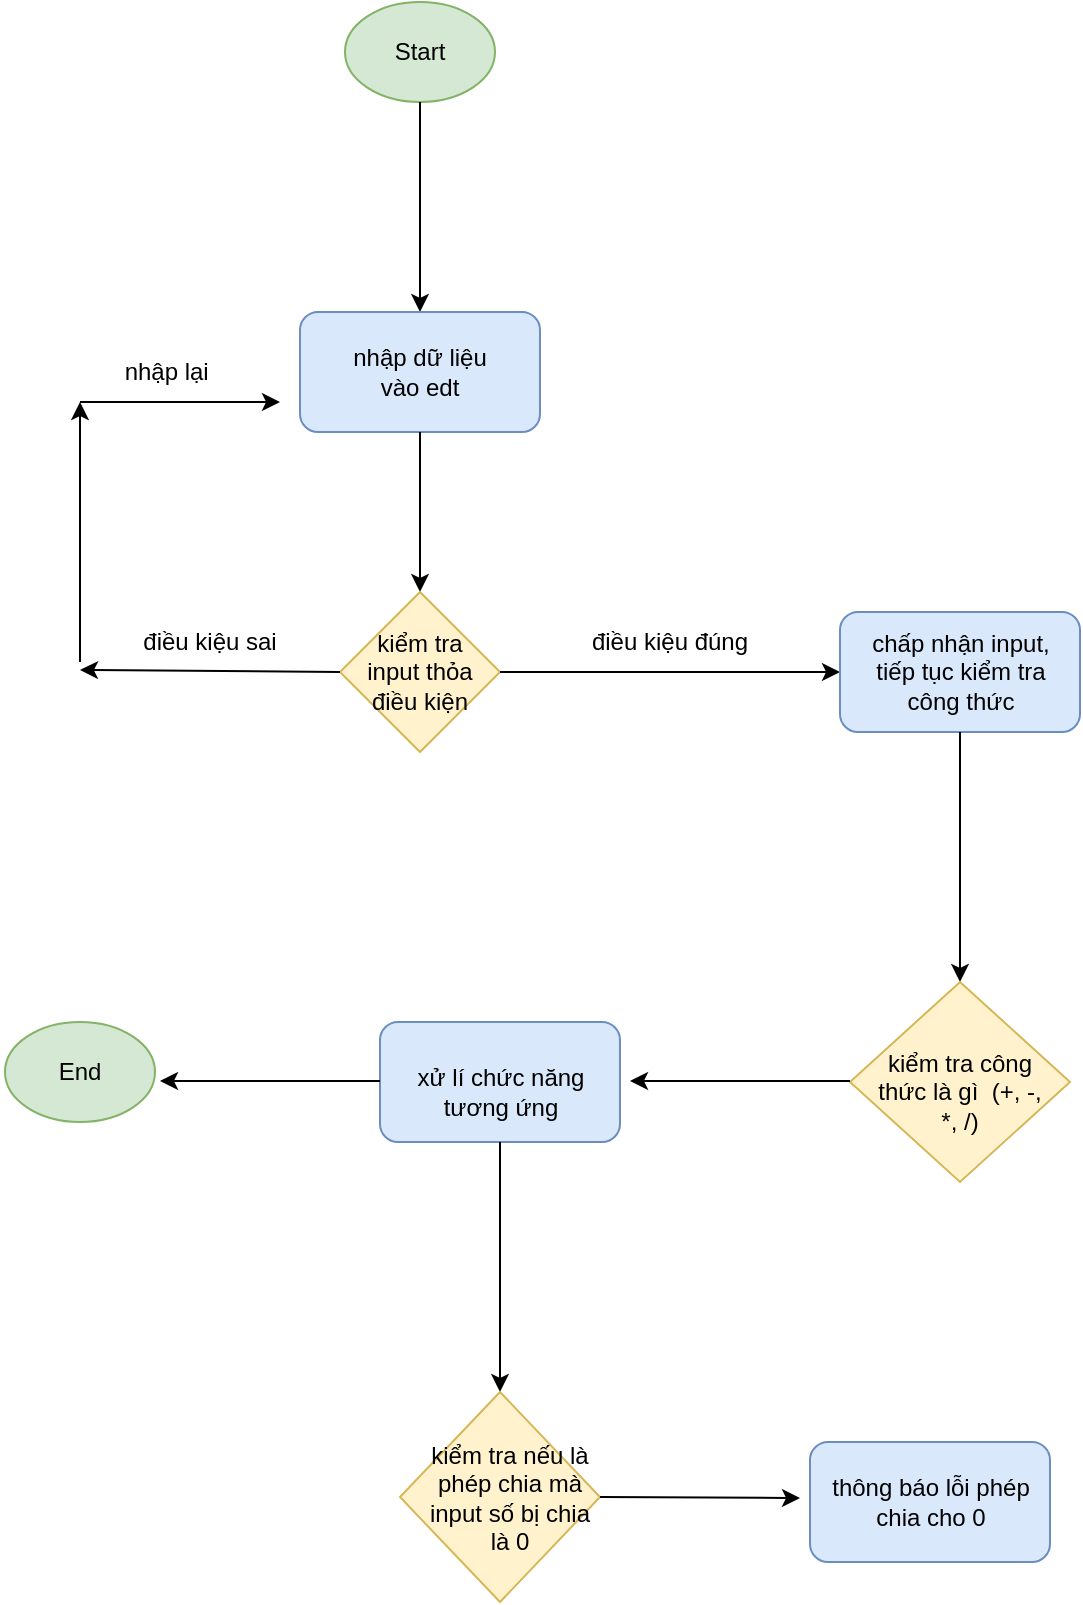 <mxfile version="22.0.8" type="github">
  <diagram name="Trang-1" id="WXJiSigCH3cRluKzmYcE">
    <mxGraphModel dx="1434" dy="833" grid="1" gridSize="10" guides="1" tooltips="1" connect="1" arrows="1" fold="1" page="1" pageScale="1" pageWidth="827" pageHeight="1169" math="0" shadow="0">
      <root>
        <mxCell id="0" />
        <mxCell id="1" parent="0" />
        <mxCell id="VG5un26puAS-xZKUYz5B-1" value="" style="ellipse;whiteSpace=wrap;html=1;fillColor=#d5e8d4;strokeColor=#82b366;" vertex="1" parent="1">
          <mxGeometry x="352.5" y="70" width="75" height="50" as="geometry" />
        </mxCell>
        <mxCell id="VG5un26puAS-xZKUYz5B-2" value="" style="endArrow=classic;html=1;rounded=0;exitX=0.5;exitY=1;exitDx=0;exitDy=0;" edge="1" parent="1" source="VG5un26puAS-xZKUYz5B-1">
          <mxGeometry width="50" height="50" relative="1" as="geometry">
            <mxPoint x="630" y="285" as="sourcePoint" />
            <mxPoint x="390" y="225" as="targetPoint" />
          </mxGeometry>
        </mxCell>
        <mxCell id="VG5un26puAS-xZKUYz5B-3" value="" style="rounded=1;whiteSpace=wrap;html=1;fillColor=#dae8fc;strokeColor=#6c8ebf;" vertex="1" parent="1">
          <mxGeometry x="330" y="225" width="120" height="60" as="geometry" />
        </mxCell>
        <mxCell id="VG5un26puAS-xZKUYz5B-4" value="" style="endArrow=classic;html=1;rounded=0;exitX=0.5;exitY=1;exitDx=0;exitDy=0;" edge="1" parent="1" target="VG5un26puAS-xZKUYz5B-5">
          <mxGeometry width="50" height="50" relative="1" as="geometry">
            <mxPoint x="390" y="285" as="sourcePoint" />
            <mxPoint x="390" y="375" as="targetPoint" />
          </mxGeometry>
        </mxCell>
        <mxCell id="VG5un26puAS-xZKUYz5B-6" value="Start" style="text;html=1;strokeColor=none;fillColor=none;align=center;verticalAlign=middle;whiteSpace=wrap;rounded=0;" vertex="1" parent="1">
          <mxGeometry x="350" y="80" width="80" height="30" as="geometry" />
        </mxCell>
        <mxCell id="VG5un26puAS-xZKUYz5B-7" value="nhập dữ liệu vào edt" style="text;html=1;strokeColor=none;fillColor=none;align=center;verticalAlign=middle;whiteSpace=wrap;rounded=0;" vertex="1" parent="1">
          <mxGeometry x="350" y="240" width="80" height="30" as="geometry" />
        </mxCell>
        <mxCell id="VG5un26puAS-xZKUYz5B-9" value="" style="group" vertex="1" connectable="0" parent="1">
          <mxGeometry x="350" y="335" width="80" height="80" as="geometry" />
        </mxCell>
        <mxCell id="VG5un26puAS-xZKUYz5B-5" value="" style="rhombus;whiteSpace=wrap;html=1;fillColor=#fff2cc;strokeColor=#d6b656;" vertex="1" parent="VG5un26puAS-xZKUYz5B-9">
          <mxGeometry y="30" width="80" height="80" as="geometry" />
        </mxCell>
        <mxCell id="VG5un26puAS-xZKUYz5B-8" value="kiểm tra input thỏa điều kiện" style="text;html=1;strokeColor=none;fillColor=none;align=center;verticalAlign=middle;whiteSpace=wrap;rounded=0;" vertex="1" parent="VG5un26puAS-xZKUYz5B-9">
          <mxGeometry x="10" y="55" width="60" height="30" as="geometry" />
        </mxCell>
        <mxCell id="VG5un26puAS-xZKUYz5B-11" value="" style="endArrow=classic;html=1;rounded=0;exitX=1;exitY=0.5;exitDx=0;exitDy=0;" edge="1" parent="1" source="VG5un26puAS-xZKUYz5B-5">
          <mxGeometry width="50" height="50" relative="1" as="geometry">
            <mxPoint x="540" y="405" as="sourcePoint" />
            <mxPoint x="600" y="405" as="targetPoint" />
          </mxGeometry>
        </mxCell>
        <mxCell id="VG5un26puAS-xZKUYz5B-12" value="" style="rounded=1;whiteSpace=wrap;html=1;fillColor=#dae8fc;strokeColor=#6c8ebf;" vertex="1" parent="1">
          <mxGeometry x="600" y="375" width="120" height="60" as="geometry" />
        </mxCell>
        <mxCell id="VG5un26puAS-xZKUYz5B-13" value="chấp nhận input, tiếp tục kiểm tra công thức" style="text;html=1;strokeColor=none;fillColor=none;align=center;verticalAlign=middle;whiteSpace=wrap;rounded=0;" vertex="1" parent="1">
          <mxGeometry x="607.5" y="390" width="105" height="30" as="geometry" />
        </mxCell>
        <mxCell id="VG5un26puAS-xZKUYz5B-14" value="điều kiệu đúng" style="text;html=1;strokeColor=none;fillColor=none;align=center;verticalAlign=middle;whiteSpace=wrap;rounded=0;" vertex="1" parent="1">
          <mxGeometry x="470" y="375" width="90" height="30" as="geometry" />
        </mxCell>
        <mxCell id="VG5un26puAS-xZKUYz5B-15" value="" style="endArrow=classic;html=1;rounded=0;exitX=0;exitY=0.5;exitDx=0;exitDy=0;" edge="1" parent="1" source="VG5un26puAS-xZKUYz5B-5">
          <mxGeometry width="50" height="50" relative="1" as="geometry">
            <mxPoint x="330" y="420" as="sourcePoint" />
            <mxPoint x="220" y="404" as="targetPoint" />
          </mxGeometry>
        </mxCell>
        <mxCell id="VG5un26puAS-xZKUYz5B-16" value="điều kiệu sai" style="text;html=1;strokeColor=none;fillColor=none;align=center;verticalAlign=middle;whiteSpace=wrap;rounded=0;" vertex="1" parent="1">
          <mxGeometry x="240" y="375" width="90" height="30" as="geometry" />
        </mxCell>
        <mxCell id="VG5un26puAS-xZKUYz5B-21" value="" style="endArrow=classic;html=1;rounded=0;" edge="1" parent="1">
          <mxGeometry width="50" height="50" relative="1" as="geometry">
            <mxPoint x="220" y="400" as="sourcePoint" />
            <mxPoint x="220" y="270" as="targetPoint" />
          </mxGeometry>
        </mxCell>
        <mxCell id="VG5un26puAS-xZKUYz5B-22" value="" style="endArrow=classic;html=1;rounded=0;exitX=1;exitY=0.5;exitDx=0;exitDy=0;" edge="1" parent="1">
          <mxGeometry width="50" height="50" relative="1" as="geometry">
            <mxPoint x="220" y="270" as="sourcePoint" />
            <mxPoint x="320" y="270" as="targetPoint" />
          </mxGeometry>
        </mxCell>
        <mxCell id="VG5un26puAS-xZKUYz5B-23" value="nhập lại&amp;nbsp;" style="text;html=1;strokeColor=none;fillColor=none;align=center;verticalAlign=middle;whiteSpace=wrap;rounded=0;" vertex="1" parent="1">
          <mxGeometry x="220" y="240" width="90" height="30" as="geometry" />
        </mxCell>
        <mxCell id="VG5un26puAS-xZKUYz5B-24" value="" style="endArrow=classic;html=1;rounded=0;exitX=0.5;exitY=1;exitDx=0;exitDy=0;" edge="1" parent="1" source="VG5un26puAS-xZKUYz5B-12">
          <mxGeometry width="50" height="50" relative="1" as="geometry">
            <mxPoint x="600" y="500" as="sourcePoint" />
            <mxPoint x="660" y="560" as="targetPoint" />
          </mxGeometry>
        </mxCell>
        <mxCell id="VG5un26puAS-xZKUYz5B-25" value="" style="rhombus;whiteSpace=wrap;html=1;fillColor=#fff2cc;strokeColor=#d6b656;" vertex="1" parent="1">
          <mxGeometry x="605" y="560" width="110" height="100" as="geometry" />
        </mxCell>
        <mxCell id="VG5un26puAS-xZKUYz5B-26" value="kiểm tra công thức là gì&amp;nbsp; (+, -, *, /)" style="text;html=1;strokeColor=none;fillColor=none;align=center;verticalAlign=middle;whiteSpace=wrap;rounded=0;" vertex="1" parent="1">
          <mxGeometry x="615" y="600" width="90" height="30" as="geometry" />
        </mxCell>
        <mxCell id="VG5un26puAS-xZKUYz5B-28" value="" style="endArrow=classic;html=1;rounded=0;" edge="1" parent="1">
          <mxGeometry width="50" height="50" relative="1" as="geometry">
            <mxPoint x="605" y="609.5" as="sourcePoint" />
            <mxPoint x="495" y="609.5" as="targetPoint" />
          </mxGeometry>
        </mxCell>
        <mxCell id="VG5un26puAS-xZKUYz5B-29" value="" style="rounded=1;whiteSpace=wrap;html=1;fillColor=#dae8fc;strokeColor=#6c8ebf;" vertex="1" parent="1">
          <mxGeometry x="370" y="580" width="120" height="60" as="geometry" />
        </mxCell>
        <mxCell id="VG5un26puAS-xZKUYz5B-30" value="xử lí chức năng tương ứng" style="text;html=1;strokeColor=none;fillColor=none;align=center;verticalAlign=middle;whiteSpace=wrap;rounded=0;" vertex="1" parent="1">
          <mxGeometry x="377.5" y="600" width="105" height="30" as="geometry" />
        </mxCell>
        <mxCell id="VG5un26puAS-xZKUYz5B-31" value="" style="endArrow=classic;html=1;rounded=0;" edge="1" parent="1">
          <mxGeometry width="50" height="50" relative="1" as="geometry">
            <mxPoint x="370" y="609.5" as="sourcePoint" />
            <mxPoint x="260" y="609.5" as="targetPoint" />
          </mxGeometry>
        </mxCell>
        <mxCell id="VG5un26puAS-xZKUYz5B-32" value="" style="ellipse;whiteSpace=wrap;html=1;fillColor=#d5e8d4;strokeColor=#82b366;" vertex="1" parent="1">
          <mxGeometry x="182.5" y="580" width="75" height="50" as="geometry" />
        </mxCell>
        <mxCell id="VG5un26puAS-xZKUYz5B-33" value="End" style="text;html=1;strokeColor=none;fillColor=none;align=center;verticalAlign=middle;whiteSpace=wrap;rounded=0;" vertex="1" parent="1">
          <mxGeometry x="180" y="590" width="80" height="30" as="geometry" />
        </mxCell>
        <mxCell id="VG5un26puAS-xZKUYz5B-34" value="" style="endArrow=classic;html=1;rounded=0;exitX=0.5;exitY=1;exitDx=0;exitDy=0;" edge="1" parent="1">
          <mxGeometry width="50" height="50" relative="1" as="geometry">
            <mxPoint x="430" y="640" as="sourcePoint" />
            <mxPoint x="430" y="765" as="targetPoint" />
          </mxGeometry>
        </mxCell>
        <mxCell id="VG5un26puAS-xZKUYz5B-35" value="" style="rhombus;whiteSpace=wrap;html=1;fillColor=#fff2cc;strokeColor=#d6b656;direction=south;" vertex="1" parent="1">
          <mxGeometry x="380" y="765" width="100" height="105" as="geometry" />
        </mxCell>
        <mxCell id="VG5un26puAS-xZKUYz5B-36" value="kiểm tra nếu là phép chia mà input số bị chia là 0" style="text;html=1;strokeColor=none;fillColor=none;align=center;verticalAlign=middle;whiteSpace=wrap;rounded=0;" vertex="1" parent="1">
          <mxGeometry x="390" y="802.5" width="90" height="30" as="geometry" />
        </mxCell>
        <mxCell id="VG5un26puAS-xZKUYz5B-37" value="" style="endArrow=classic;html=1;rounded=0;exitX=1;exitY=0.5;exitDx=0;exitDy=0;" edge="1" parent="1" source="VG5un26puAS-xZKUYz5B-36">
          <mxGeometry width="50" height="50" relative="1" as="geometry">
            <mxPoint x="580" y="790" as="sourcePoint" />
            <mxPoint x="580" y="818" as="targetPoint" />
          </mxGeometry>
        </mxCell>
        <mxCell id="VG5un26puAS-xZKUYz5B-41" value="" style="rounded=1;whiteSpace=wrap;html=1;fillColor=#dae8fc;strokeColor=#6c8ebf;" vertex="1" parent="1">
          <mxGeometry x="585" y="790" width="120" height="60" as="geometry" />
        </mxCell>
        <mxCell id="VG5un26puAS-xZKUYz5B-40" value="thông báo lỗi phép chia cho 0" style="text;html=1;strokeColor=none;fillColor=none;align=center;verticalAlign=middle;whiteSpace=wrap;rounded=0;" vertex="1" parent="1">
          <mxGeometry x="592.5" y="805" width="105" height="30" as="geometry" />
        </mxCell>
      </root>
    </mxGraphModel>
  </diagram>
</mxfile>
